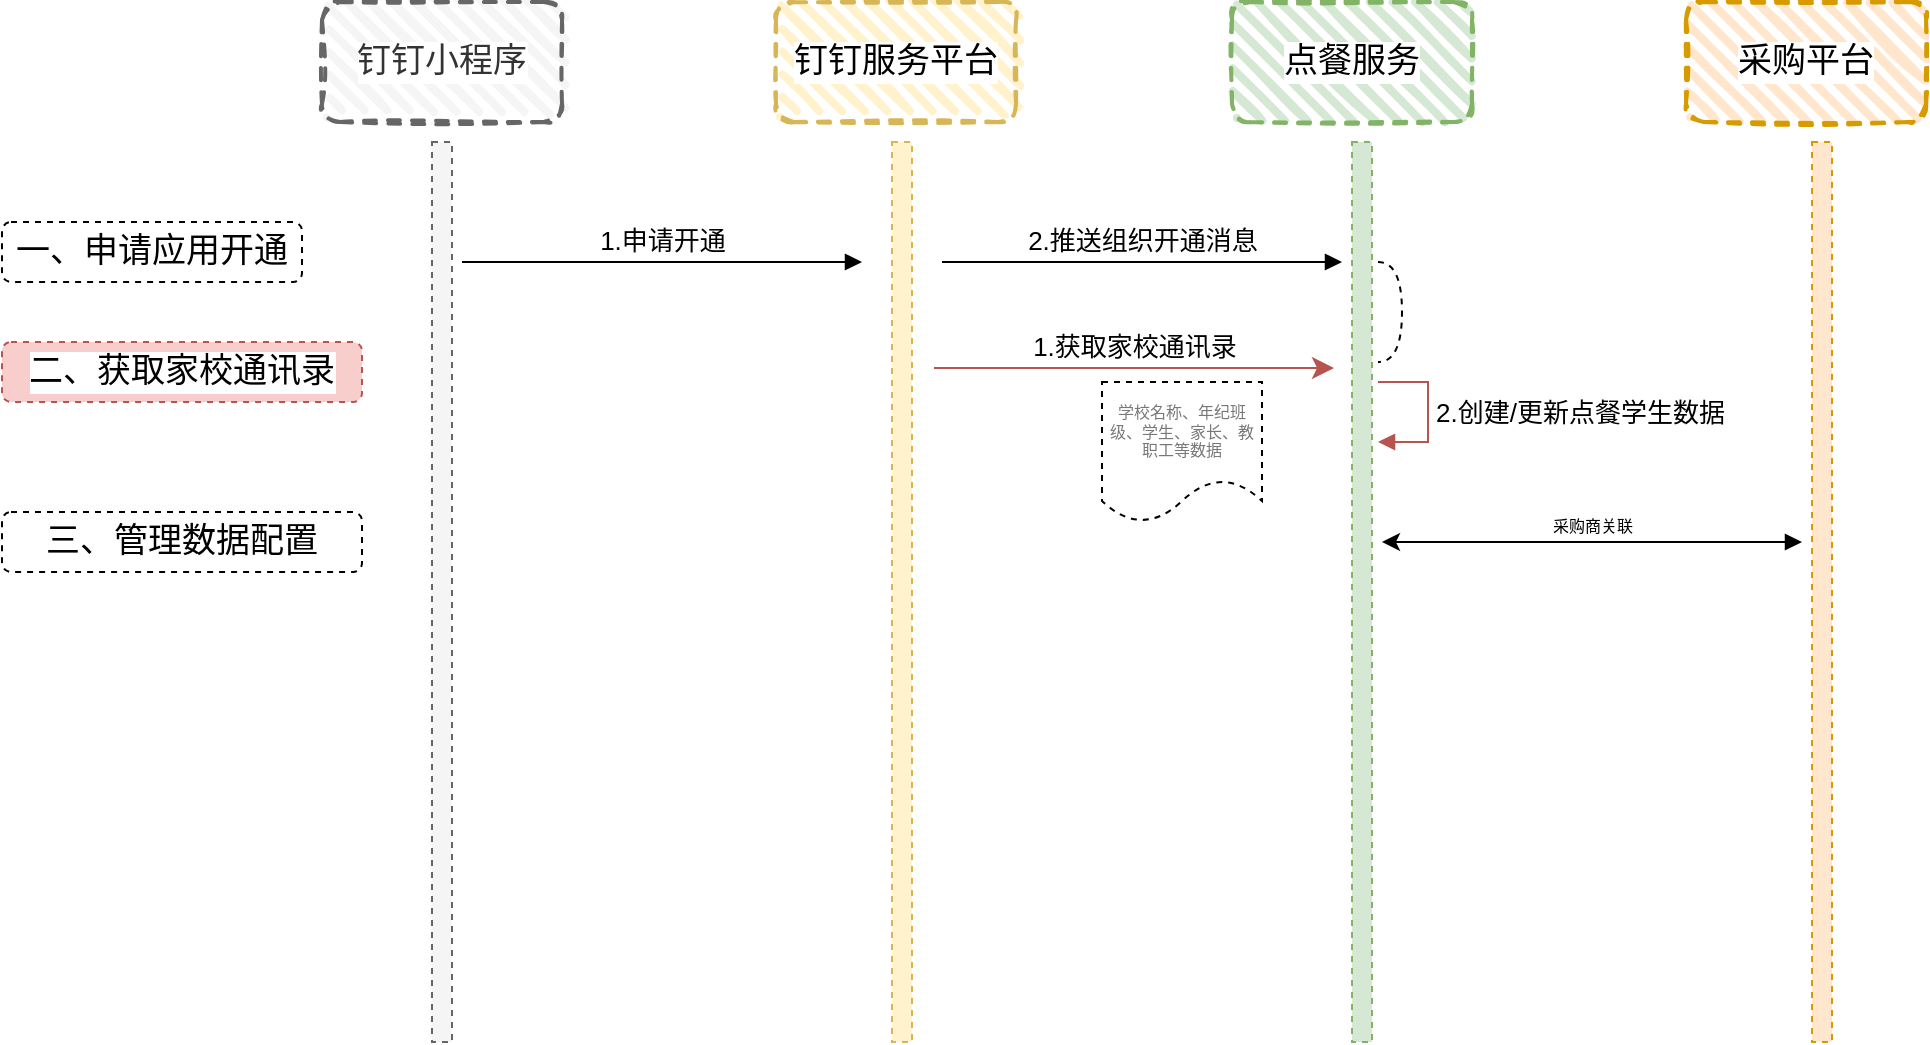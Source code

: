 <mxfile version="14.4.3" type="github">
  <diagram id="9gijPCrK2XbbSChvlzGk" name="第 1 页">
    <mxGraphModel dx="2062" dy="1155" grid="1" gridSize="10" guides="1" tooltips="1" connect="1" arrows="1" fold="1" page="1" pageScale="1" pageWidth="1100" pageHeight="850" math="0" shadow="0">
      <root>
        <mxCell id="0" />
        <mxCell id="1" parent="0" />
        <mxCell id="6Y1af41Ok9K7a-6xRhIQ-37" value="" style="html=1;points=[];perimeter=orthogonalPerimeter;dashed=1;fillColor=#f5f5f5;strokeColor=#666666;fontColor=#333333;" vertex="1" parent="1">
          <mxGeometry x="265" y="210" width="10" height="450" as="geometry" />
        </mxCell>
        <mxCell id="6Y1af41Ok9K7a-6xRhIQ-40" value="钉钉小程序" style="rounded=1;whiteSpace=wrap;html=1;strokeWidth=2;fillWeight=4;hachureGap=8;hachureAngle=45;fillColor=#f5f5f5;sketch=1;dashed=1;labelBackgroundColor=#ffffff;fontSize=17;strokeColor=#666666;fontColor=#333333;" vertex="1" parent="1">
          <mxGeometry x="210" y="140" width="120" height="60" as="geometry" />
        </mxCell>
        <mxCell id="6Y1af41Ok9K7a-6xRhIQ-41" value="钉钉服务平台" style="rounded=1;whiteSpace=wrap;html=1;strokeWidth=2;fillWeight=4;hachureGap=8;hachureAngle=45;fillColor=#fff2cc;sketch=1;dashed=1;labelBackgroundColor=#ffffff;fontSize=17;strokeColor=#d6b656;" vertex="1" parent="1">
          <mxGeometry x="437" y="140" width="120" height="60" as="geometry" />
        </mxCell>
        <mxCell id="6Y1af41Ok9K7a-6xRhIQ-45" value="点餐服务" style="rounded=1;whiteSpace=wrap;html=1;strokeWidth=2;fillWeight=4;hachureGap=8;hachureAngle=45;fillColor=#d5e8d4;sketch=1;dashed=1;labelBackgroundColor=#ffffff;fontSize=17;strokeColor=#82b366;" vertex="1" parent="1">
          <mxGeometry x="665" y="140" width="120" height="60" as="geometry" />
        </mxCell>
        <mxCell id="6Y1af41Ok9K7a-6xRhIQ-46" value="采购平台" style="rounded=1;whiteSpace=wrap;html=1;strokeWidth=2;fillWeight=4;hachureGap=8;hachureAngle=45;fillColor=#ffe6cc;sketch=1;dashed=1;labelBackgroundColor=#ffffff;fontSize=17;strokeColor=#d79b00;" vertex="1" parent="1">
          <mxGeometry x="892" y="140" width="120" height="60" as="geometry" />
        </mxCell>
        <mxCell id="6Y1af41Ok9K7a-6xRhIQ-47" value="" style="html=1;points=[];perimeter=orthogonalPerimeter;dashed=1;fillColor=#fff2cc;strokeColor=#d6b656;" vertex="1" parent="1">
          <mxGeometry x="495" y="210" width="10" height="450" as="geometry" />
        </mxCell>
        <mxCell id="6Y1af41Ok9K7a-6xRhIQ-48" value="" style="html=1;points=[];perimeter=orthogonalPerimeter;dashed=1;fillColor=#d5e8d4;strokeColor=#82b366;" vertex="1" parent="1">
          <mxGeometry x="725" y="210" width="10" height="450" as="geometry" />
        </mxCell>
        <mxCell id="6Y1af41Ok9K7a-6xRhIQ-49" value="" style="html=1;points=[];perimeter=orthogonalPerimeter;dashed=1;fillColor=#ffe6cc;strokeColor=#d79b00;" vertex="1" parent="1">
          <mxGeometry x="955" y="210" width="10" height="450" as="geometry" />
        </mxCell>
        <mxCell id="6Y1af41Ok9K7a-6xRhIQ-52" value="一、申请应用开通" style="rounded=1;whiteSpace=wrap;html=1;dashed=1;labelBackgroundColor=#ffffff;fontSize=17;" vertex="1" parent="1">
          <mxGeometry x="50" y="250" width="150" height="30" as="geometry" />
        </mxCell>
        <mxCell id="6Y1af41Ok9K7a-6xRhIQ-57" value="2.推送组织开通消息" style="html=1;verticalAlign=bottom;startArrow=none;startFill=0;endArrow=block;fontSize=13;" edge="1" parent="1">
          <mxGeometry width="60" relative="1" as="geometry">
            <mxPoint x="520" y="270" as="sourcePoint" />
            <mxPoint x="720" y="270" as="targetPoint" />
          </mxGeometry>
        </mxCell>
        <mxCell id="6Y1af41Ok9K7a-6xRhIQ-59" value="1.获取家校通讯录" style="html=1;verticalAlign=bottom;startArrow=classic;startFill=1;endArrow=none;startSize=8;fontSize=13;endFill=0;fillColor=#f8cecc;strokeColor=#B85450;" edge="1" parent="1">
          <mxGeometry width="60" relative="1" as="geometry">
            <mxPoint x="716" y="323" as="sourcePoint" />
            <mxPoint x="516" y="323" as="targetPoint" />
          </mxGeometry>
        </mxCell>
        <mxCell id="6Y1af41Ok9K7a-6xRhIQ-60" value="二、获取家校通讯录" style="rounded=1;whiteSpace=wrap;html=1;dashed=1;labelBackgroundColor=#ffffff;fontSize=17;fillColor=#f8cecc;strokeColor=#B85450;" vertex="1" parent="1">
          <mxGeometry x="50" y="310" width="180" height="30" as="geometry" />
        </mxCell>
        <mxCell id="6Y1af41Ok9K7a-6xRhIQ-61" value="1.申请开通" style="html=1;verticalAlign=bottom;startArrow=none;startFill=0;endArrow=block;fontSize=13;" edge="1" parent="1">
          <mxGeometry width="60" relative="1" as="geometry">
            <mxPoint x="280" y="270" as="sourcePoint" />
            <mxPoint x="480" y="270" as="targetPoint" />
          </mxGeometry>
        </mxCell>
        <mxCell id="6Y1af41Ok9K7a-6xRhIQ-62" value="" style="shape=requiredInterface;html=1;verticalLabelPosition=bottom;dashed=1;labelBackgroundColor=#ffffff;fontSize=13;" vertex="1" parent="1">
          <mxGeometry x="738" y="270" width="12" height="50" as="geometry" />
        </mxCell>
        <mxCell id="6Y1af41Ok9K7a-6xRhIQ-65" value="2.创建/更新点餐学生数据" style="edgeStyle=orthogonalEdgeStyle;html=1;align=left;spacingLeft=2;endArrow=block;rounded=0;fontSize=13;fillColor=#f8cecc;strokeColor=#B85450;" edge="1" parent="1">
          <mxGeometry relative="1" as="geometry">
            <mxPoint x="738" y="330" as="sourcePoint" />
            <Array as="points">
              <mxPoint x="763" y="330" />
            </Array>
            <mxPoint x="738" y="360" as="targetPoint" />
          </mxGeometry>
        </mxCell>
        <mxCell id="6Y1af41Ok9K7a-6xRhIQ-67" value="学校名称、年纪班级、学生、家长、教职工等数据" style="shape=document;whiteSpace=wrap;html=1;boundedLbl=1;dashed=1;labelBackgroundColor=#ffffff;fontSize=8;fontColor=#787878;" vertex="1" parent="1">
          <mxGeometry x="600" y="330" width="80" height="70" as="geometry" />
        </mxCell>
        <mxCell id="6Y1af41Ok9K7a-6xRhIQ-68" value="三、管理数据配置" style="rounded=1;whiteSpace=wrap;html=1;dashed=1;labelBackgroundColor=#ffffff;fontSize=17;" vertex="1" parent="1">
          <mxGeometry x="50" y="395" width="180" height="30" as="geometry" />
        </mxCell>
        <mxCell id="6Y1af41Ok9K7a-6xRhIQ-69" value="&lt;font color=&quot;#000000&quot;&gt;采购商关联&lt;/font&gt;" style="html=1;verticalAlign=bottom;endArrow=block;fontSize=8;fontColor=#787878;startArrow=classic;startFill=1;" edge="1" parent="1">
          <mxGeometry width="80" relative="1" as="geometry">
            <mxPoint x="740" y="410" as="sourcePoint" />
            <mxPoint x="950" y="410" as="targetPoint" />
          </mxGeometry>
        </mxCell>
      </root>
    </mxGraphModel>
  </diagram>
</mxfile>
